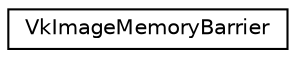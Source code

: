 digraph "Graphical Class Hierarchy"
{
 // LATEX_PDF_SIZE
  edge [fontname="Helvetica",fontsize="10",labelfontname="Helvetica",labelfontsize="10"];
  node [fontname="Helvetica",fontsize="10",shape=record];
  rankdir="LR";
  Node0 [label="VkImageMemoryBarrier",height=0.2,width=0.4,color="black", fillcolor="white", style="filled",URL="$structVkImageMemoryBarrier.html",tooltip=" "];
}
